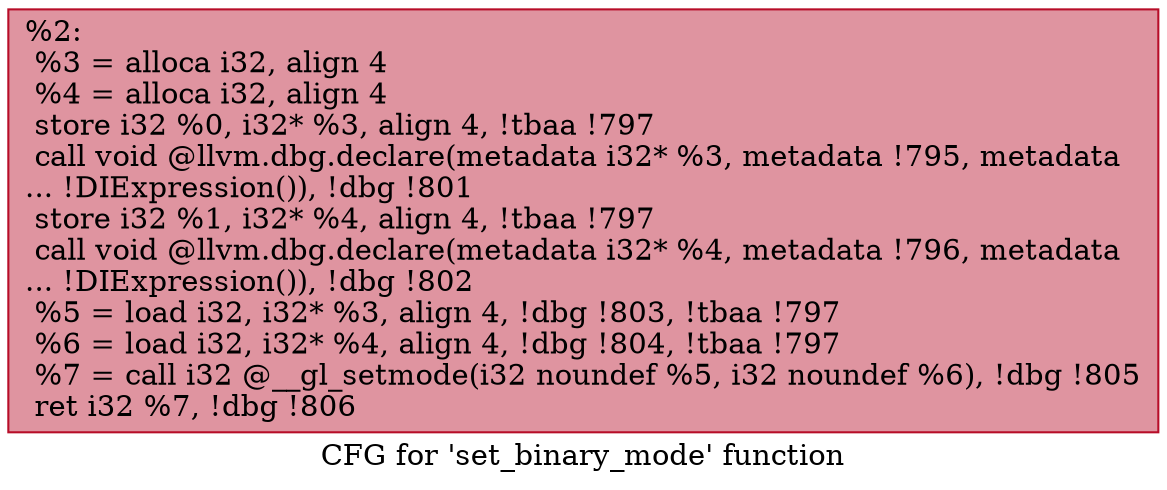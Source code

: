digraph "CFG for 'set_binary_mode' function" {
	label="CFG for 'set_binary_mode' function";

	Node0xe94ef0 [shape=record,color="#b70d28ff", style=filled, fillcolor="#b70d2870",label="{%2:\l  %3 = alloca i32, align 4\l  %4 = alloca i32, align 4\l  store i32 %0, i32* %3, align 4, !tbaa !797\l  call void @llvm.dbg.declare(metadata i32* %3, metadata !795, metadata\l... !DIExpression()), !dbg !801\l  store i32 %1, i32* %4, align 4, !tbaa !797\l  call void @llvm.dbg.declare(metadata i32* %4, metadata !796, metadata\l... !DIExpression()), !dbg !802\l  %5 = load i32, i32* %3, align 4, !dbg !803, !tbaa !797\l  %6 = load i32, i32* %4, align 4, !dbg !804, !tbaa !797\l  %7 = call i32 @__gl_setmode(i32 noundef %5, i32 noundef %6), !dbg !805\l  ret i32 %7, !dbg !806\l}"];
}
